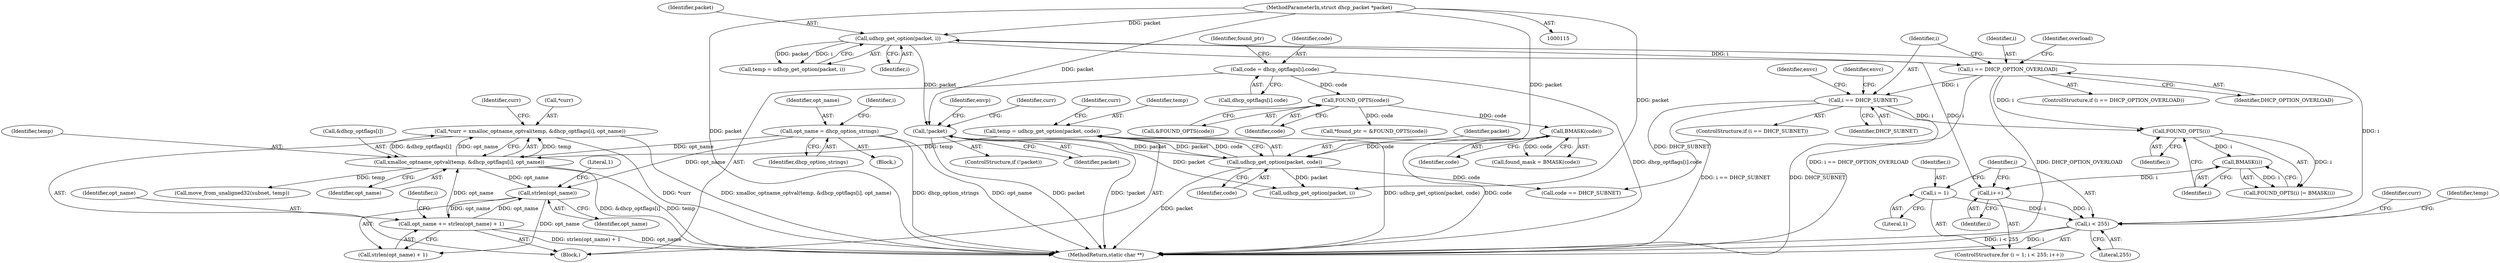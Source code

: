 digraph "0_busybox_74d9f1ba37010face4bd1449df4d60dd84450b06_0@API" {
"1000346" [label="(Call,*curr = xmalloc_optname_optval(temp, &dhcp_optflags[i], opt_name))"];
"1000349" [label="(Call,xmalloc_optname_optval(temp, &dhcp_optflags[i], opt_name))"];
"1000341" [label="(Call,temp = udhcp_get_option(packet, code))"];
"1000343" [label="(Call,udhcp_get_option(packet, code))"];
"1000204" [label="(Call,!packet)"];
"1000152" [label="(Call,udhcp_get_option(packet, i))"];
"1000116" [label="(MethodParameterIn,struct dhcp_packet *packet)"];
"1000144" [label="(Call,i < 255)"];
"1000141" [label="(Call,i = 1)"];
"1000147" [label="(Call,i++)"];
"1000178" [label="(Call,BMASK(i))"];
"1000176" [label="(Call,FOUND_OPTS(i))"];
"1000168" [label="(Call,i == DHCP_SUBNET)"];
"1000159" [label="(Call,i == DHCP_OPTION_OVERLOAD)"];
"1000328" [label="(Call,BMASK(code))"];
"1000323" [label="(Call,FOUND_OPTS(code))"];
"1000312" [label="(Call,code = dhcp_optflags[i].code)"];
"1000301" [label="(Call,opt_name = dhcp_option_strings)"];
"1000381" [label="(Call,opt_name += strlen(opt_name) + 1)"];
"1000384" [label="(Call,strlen(opt_name))"];
"1000349" [label="(Call,xmalloc_optname_optval(temp, &dhcp_optflags[i], opt_name))"];
"1000383" [label="(Call,strlen(opt_name) + 1)"];
"1000321" [label="(Identifier,found_ptr)"];
"1000312" [label="(Call,code = dhcp_optflags[i].code)"];
"1000170" [label="(Identifier,DHCP_SUBNET)"];
"1000301" [label="(Call,opt_name = dhcp_option_strings)"];
"1000116" [label="(MethodParameterIn,struct dhcp_packet *packet)"];
"1000323" [label="(Call,FOUND_OPTS(code))"];
"1000151" [label="(Identifier,temp)"];
"1000326" [label="(Call,found_mask = BMASK(code))"];
"1000388" [label="(Identifier,i)"];
"1000174" [label="(Identifier,envc)"];
"1000158" [label="(ControlStructure,if (i == DHCP_OPTION_OVERLOAD))"];
"1000385" [label="(Identifier,opt_name)"];
"1000303" [label="(Identifier,dhcp_option_strings)"];
"1000144" [label="(Call,i < 255)"];
"1000148" [label="(Identifier,i)"];
"1000381" [label="(Call,opt_name += strlen(opt_name) + 1)"];
"1000178" [label="(Call,BMASK(i))"];
"1000205" [label="(Identifier,packet)"];
"1000346" [label="(Call,*curr = xmalloc_optname_optval(temp, &dhcp_optflags[i], opt_name))"];
"1000359" [label="(Identifier,curr)"];
"1000159" [label="(Call,i == DHCP_OPTION_OVERLOAD)"];
"1000314" [label="(Call,dhcp_optflags[i].code)"];
"1000320" [label="(Call,*found_ptr = &FOUND_OPTS(code))"];
"1000347" [label="(Call,*curr)"];
"1000310" [label="(Block,)"];
"1000345" [label="(Identifier,code)"];
"1000382" [label="(Identifier,opt_name)"];
"1000142" [label="(Identifier,i)"];
"1000343" [label="(Call,udhcp_get_option(packet, code))"];
"1000207" [label="(Identifier,envp)"];
"1000344" [label="(Identifier,packet)"];
"1000348" [label="(Identifier,curr)"];
"1000384" [label="(Call,strlen(opt_name))"];
"1000420" [label="(Call,udhcp_get_option(packet, i))"];
"1000169" [label="(Identifier,i)"];
"1000329" [label="(Identifier,code)"];
"1000470" [label="(MethodReturn,static char **)"];
"1000181" [label="(Identifier,curr)"];
"1000322" [label="(Call,&FOUND_OPTS(code))"];
"1000324" [label="(Identifier,code)"];
"1000341" [label="(Call,temp = udhcp_get_option(packet, code))"];
"1000302" [label="(Identifier,opt_name)"];
"1000152" [label="(Call,udhcp_get_option(packet, i))"];
"1000117" [label="(Block,)"];
"1000176" [label="(Call,FOUND_OPTS(i))"];
"1000140" [label="(ControlStructure,for (i = 1; i < 255; i++))"];
"1000328" [label="(Call,BMASK(code))"];
"1000350" [label="(Identifier,temp)"];
"1000204" [label="(Call,!packet)"];
"1000203" [label="(ControlStructure,if (!packet))"];
"1000210" [label="(Identifier,curr)"];
"1000172" [label="(Identifier,envc)"];
"1000141" [label="(Call,i = 1)"];
"1000361" [label="(Call,code == DHCP_SUBNET)"];
"1000366" [label="(Call,move_from_unaligned32(subnet, temp))"];
"1000161" [label="(Identifier,DHCP_OPTION_OVERLOAD)"];
"1000143" [label="(Literal,1)"];
"1000163" [label="(Identifier,overload)"];
"1000386" [label="(Literal,1)"];
"1000150" [label="(Call,temp = udhcp_get_option(packet, i))"];
"1000313" [label="(Identifier,code)"];
"1000305" [label="(Identifier,i)"];
"1000342" [label="(Identifier,temp)"];
"1000167" [label="(ControlStructure,if (i == DHCP_SUBNET))"];
"1000145" [label="(Identifier,i)"];
"1000147" [label="(Call,i++)"];
"1000179" [label="(Identifier,i)"];
"1000177" [label="(Identifier,i)"];
"1000160" [label="(Identifier,i)"];
"1000153" [label="(Identifier,packet)"];
"1000355" [label="(Identifier,opt_name)"];
"1000146" [label="(Literal,255)"];
"1000175" [label="(Call,FOUND_OPTS(i) |= BMASK(i))"];
"1000154" [label="(Identifier,i)"];
"1000168" [label="(Call,i == DHCP_SUBNET)"];
"1000351" [label="(Call,&dhcp_optflags[i])"];
"1000346" -> "1000310"  [label="AST: "];
"1000346" -> "1000349"  [label="CFG: "];
"1000347" -> "1000346"  [label="AST: "];
"1000349" -> "1000346"  [label="AST: "];
"1000359" -> "1000346"  [label="CFG: "];
"1000346" -> "1000470"  [label="DDG: xmalloc_optname_optval(temp, &dhcp_optflags[i], opt_name)"];
"1000346" -> "1000470"  [label="DDG: *curr"];
"1000349" -> "1000346"  [label="DDG: temp"];
"1000349" -> "1000346"  [label="DDG: &dhcp_optflags[i]"];
"1000349" -> "1000346"  [label="DDG: opt_name"];
"1000349" -> "1000355"  [label="CFG: "];
"1000350" -> "1000349"  [label="AST: "];
"1000351" -> "1000349"  [label="AST: "];
"1000355" -> "1000349"  [label="AST: "];
"1000349" -> "1000470"  [label="DDG: &dhcp_optflags[i]"];
"1000349" -> "1000470"  [label="DDG: temp"];
"1000341" -> "1000349"  [label="DDG: temp"];
"1000301" -> "1000349"  [label="DDG: opt_name"];
"1000381" -> "1000349"  [label="DDG: opt_name"];
"1000349" -> "1000366"  [label="DDG: temp"];
"1000349" -> "1000384"  [label="DDG: opt_name"];
"1000341" -> "1000310"  [label="AST: "];
"1000341" -> "1000343"  [label="CFG: "];
"1000342" -> "1000341"  [label="AST: "];
"1000343" -> "1000341"  [label="AST: "];
"1000348" -> "1000341"  [label="CFG: "];
"1000341" -> "1000470"  [label="DDG: udhcp_get_option(packet, code)"];
"1000343" -> "1000341"  [label="DDG: packet"];
"1000343" -> "1000341"  [label="DDG: code"];
"1000343" -> "1000345"  [label="CFG: "];
"1000344" -> "1000343"  [label="AST: "];
"1000345" -> "1000343"  [label="AST: "];
"1000343" -> "1000470"  [label="DDG: packet"];
"1000204" -> "1000343"  [label="DDG: packet"];
"1000116" -> "1000343"  [label="DDG: packet"];
"1000328" -> "1000343"  [label="DDG: code"];
"1000343" -> "1000361"  [label="DDG: code"];
"1000343" -> "1000420"  [label="DDG: packet"];
"1000204" -> "1000203"  [label="AST: "];
"1000204" -> "1000205"  [label="CFG: "];
"1000205" -> "1000204"  [label="AST: "];
"1000207" -> "1000204"  [label="CFG: "];
"1000210" -> "1000204"  [label="CFG: "];
"1000204" -> "1000470"  [label="DDG: packet"];
"1000204" -> "1000470"  [label="DDG: !packet"];
"1000152" -> "1000204"  [label="DDG: packet"];
"1000116" -> "1000204"  [label="DDG: packet"];
"1000204" -> "1000420"  [label="DDG: packet"];
"1000152" -> "1000150"  [label="AST: "];
"1000152" -> "1000154"  [label="CFG: "];
"1000153" -> "1000152"  [label="AST: "];
"1000154" -> "1000152"  [label="AST: "];
"1000150" -> "1000152"  [label="CFG: "];
"1000152" -> "1000147"  [label="DDG: i"];
"1000152" -> "1000150"  [label="DDG: packet"];
"1000152" -> "1000150"  [label="DDG: i"];
"1000116" -> "1000152"  [label="DDG: packet"];
"1000144" -> "1000152"  [label="DDG: i"];
"1000152" -> "1000159"  [label="DDG: i"];
"1000116" -> "1000115"  [label="AST: "];
"1000116" -> "1000470"  [label="DDG: packet"];
"1000116" -> "1000420"  [label="DDG: packet"];
"1000144" -> "1000140"  [label="AST: "];
"1000144" -> "1000146"  [label="CFG: "];
"1000145" -> "1000144"  [label="AST: "];
"1000146" -> "1000144"  [label="AST: "];
"1000151" -> "1000144"  [label="CFG: "];
"1000181" -> "1000144"  [label="CFG: "];
"1000144" -> "1000470"  [label="DDG: i < 255"];
"1000144" -> "1000470"  [label="DDG: i"];
"1000141" -> "1000144"  [label="DDG: i"];
"1000147" -> "1000144"  [label="DDG: i"];
"1000141" -> "1000140"  [label="AST: "];
"1000141" -> "1000143"  [label="CFG: "];
"1000142" -> "1000141"  [label="AST: "];
"1000143" -> "1000141"  [label="AST: "];
"1000145" -> "1000141"  [label="CFG: "];
"1000147" -> "1000140"  [label="AST: "];
"1000147" -> "1000148"  [label="CFG: "];
"1000148" -> "1000147"  [label="AST: "];
"1000145" -> "1000147"  [label="CFG: "];
"1000178" -> "1000147"  [label="DDG: i"];
"1000178" -> "1000175"  [label="AST: "];
"1000178" -> "1000179"  [label="CFG: "];
"1000179" -> "1000178"  [label="AST: "];
"1000175" -> "1000178"  [label="CFG: "];
"1000178" -> "1000175"  [label="DDG: i"];
"1000176" -> "1000178"  [label="DDG: i"];
"1000176" -> "1000175"  [label="AST: "];
"1000176" -> "1000177"  [label="CFG: "];
"1000177" -> "1000176"  [label="AST: "];
"1000179" -> "1000176"  [label="CFG: "];
"1000176" -> "1000175"  [label="DDG: i"];
"1000168" -> "1000176"  [label="DDG: i"];
"1000159" -> "1000176"  [label="DDG: i"];
"1000168" -> "1000167"  [label="AST: "];
"1000168" -> "1000170"  [label="CFG: "];
"1000169" -> "1000168"  [label="AST: "];
"1000170" -> "1000168"  [label="AST: "];
"1000172" -> "1000168"  [label="CFG: "];
"1000174" -> "1000168"  [label="CFG: "];
"1000168" -> "1000470"  [label="DDG: i == DHCP_SUBNET"];
"1000168" -> "1000470"  [label="DDG: DHCP_SUBNET"];
"1000159" -> "1000168"  [label="DDG: i"];
"1000168" -> "1000361"  [label="DDG: DHCP_SUBNET"];
"1000159" -> "1000158"  [label="AST: "];
"1000159" -> "1000161"  [label="CFG: "];
"1000160" -> "1000159"  [label="AST: "];
"1000161" -> "1000159"  [label="AST: "];
"1000163" -> "1000159"  [label="CFG: "];
"1000169" -> "1000159"  [label="CFG: "];
"1000159" -> "1000470"  [label="DDG: i == DHCP_OPTION_OVERLOAD"];
"1000159" -> "1000470"  [label="DDG: DHCP_OPTION_OVERLOAD"];
"1000328" -> "1000326"  [label="AST: "];
"1000328" -> "1000329"  [label="CFG: "];
"1000329" -> "1000328"  [label="AST: "];
"1000326" -> "1000328"  [label="CFG: "];
"1000328" -> "1000470"  [label="DDG: code"];
"1000328" -> "1000326"  [label="DDG: code"];
"1000323" -> "1000328"  [label="DDG: code"];
"1000323" -> "1000322"  [label="AST: "];
"1000323" -> "1000324"  [label="CFG: "];
"1000324" -> "1000323"  [label="AST: "];
"1000322" -> "1000323"  [label="CFG: "];
"1000323" -> "1000320"  [label="DDG: code"];
"1000312" -> "1000323"  [label="DDG: code"];
"1000312" -> "1000310"  [label="AST: "];
"1000312" -> "1000314"  [label="CFG: "];
"1000313" -> "1000312"  [label="AST: "];
"1000314" -> "1000312"  [label="AST: "];
"1000321" -> "1000312"  [label="CFG: "];
"1000312" -> "1000470"  [label="DDG: dhcp_optflags[i].code"];
"1000301" -> "1000117"  [label="AST: "];
"1000301" -> "1000303"  [label="CFG: "];
"1000302" -> "1000301"  [label="AST: "];
"1000303" -> "1000301"  [label="AST: "];
"1000305" -> "1000301"  [label="CFG: "];
"1000301" -> "1000470"  [label="DDG: dhcp_option_strings"];
"1000301" -> "1000470"  [label="DDG: opt_name"];
"1000301" -> "1000384"  [label="DDG: opt_name"];
"1000381" -> "1000310"  [label="AST: "];
"1000381" -> "1000383"  [label="CFG: "];
"1000382" -> "1000381"  [label="AST: "];
"1000383" -> "1000381"  [label="AST: "];
"1000388" -> "1000381"  [label="CFG: "];
"1000381" -> "1000470"  [label="DDG: strlen(opt_name) + 1"];
"1000381" -> "1000470"  [label="DDG: opt_name"];
"1000384" -> "1000381"  [label="DDG: opt_name"];
"1000381" -> "1000384"  [label="DDG: opt_name"];
"1000384" -> "1000383"  [label="AST: "];
"1000384" -> "1000385"  [label="CFG: "];
"1000385" -> "1000384"  [label="AST: "];
"1000386" -> "1000384"  [label="CFG: "];
"1000384" -> "1000383"  [label="DDG: opt_name"];
}
